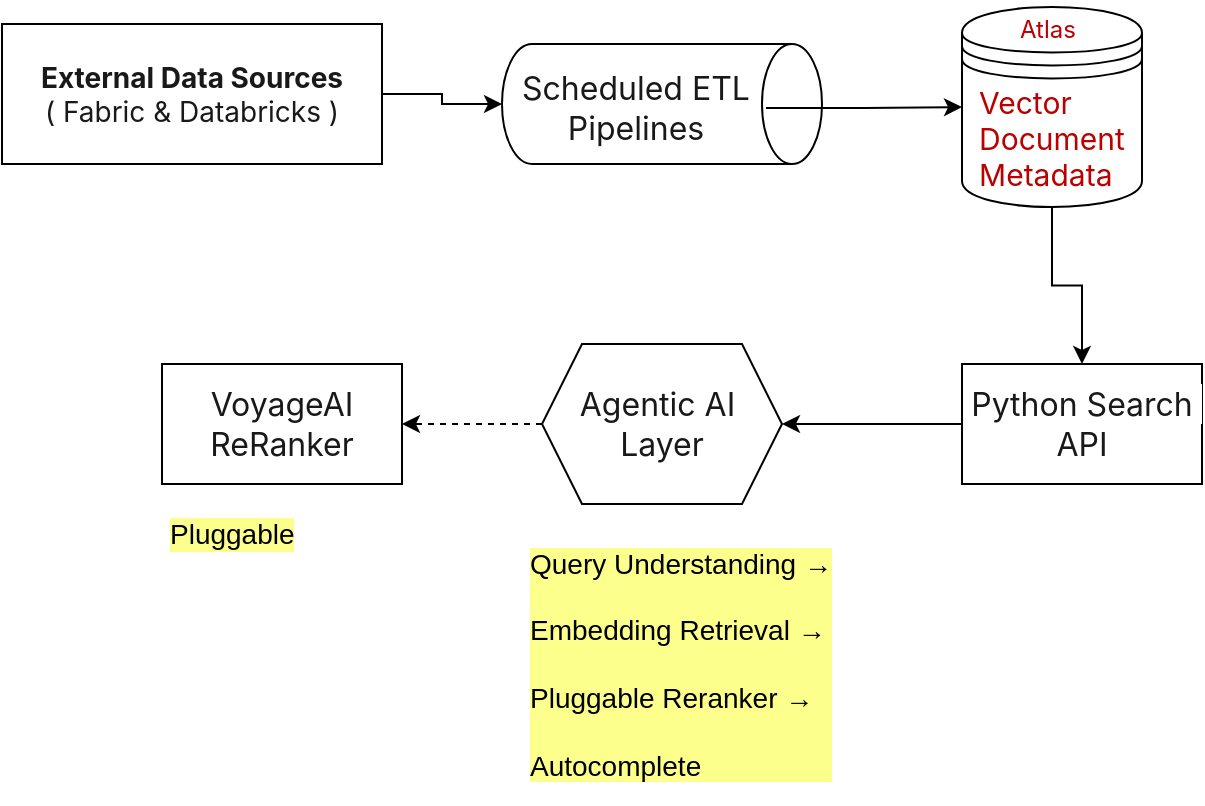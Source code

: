 <mxfile version="28.1.2">
  <diagram name="Page-1" id="TyQ4KNwGMOZTe7oc1Tex">
    <mxGraphModel dx="1663" dy="548" grid="1" gridSize="10" guides="1" tooltips="1" connect="1" arrows="1" fold="1" page="1" pageScale="1" pageWidth="850" pageHeight="1100" math="0" shadow="0">
      <root>
        <mxCell id="0" />
        <mxCell id="1" parent="0" />
        <mxCell id="mYIUt5ODPhMRdfRmPxJW-1" value="&lt;font style=&quot;font-size: 14px;&quot;&gt;&lt;span style=&quot;color: rgba(0, 0, 0, 0.9); font-family: -apple-system, &amp;quot;system-ui&amp;quot;, &amp;quot;Segoe UI&amp;quot;, system-ui, -apple-system, &amp;quot;Segoe UI&amp;quot;, Roboto, Ubuntu, Cantarell, &amp;quot;Noto Sans&amp;quot;, sans-serif, Arial, &amp;quot;PingFang SC&amp;quot;, &amp;quot;Source Han Sans SC&amp;quot;, &amp;quot;Microsoft YaHei UI&amp;quot;, &amp;quot;Microsoft YaHei&amp;quot;, &amp;quot;Noto Sans CJK SC&amp;quot;, sans-serif; text-align: left; white-space-collapse: preserve; background-color: rgb(255, 255, 255);&quot;&gt;&lt;b&gt;External Data Sources&lt;br&gt;&lt;/b&gt;( &lt;/span&gt;&lt;span style=&quot;color: rgba(0, 0, 0, 0.9); font-family: -apple-system, &amp;quot;system-ui&amp;quot;, &amp;quot;Segoe UI&amp;quot;, system-ui, -apple-system, &amp;quot;Segoe UI&amp;quot;, Roboto, Ubuntu, Cantarell, &amp;quot;Noto Sans&amp;quot;, sans-serif, Arial, &amp;quot;PingFang SC&amp;quot;, &amp;quot;Source Han Sans SC&amp;quot;, &amp;quot;Microsoft YaHei UI&amp;quot;, &amp;quot;Microsoft YaHei&amp;quot;, &amp;quot;Noto Sans CJK SC&amp;quot;, sans-serif; text-align: left; white-space-collapse: preserve; background-color: rgb(255, 255, 255);&quot;&gt;Fabric &amp;amp; Databricks )&lt;/span&gt;&lt;/font&gt;" style="rounded=0;whiteSpace=wrap;html=1;" vertex="1" parent="1">
          <mxGeometry x="-30" y="160" width="190" height="70" as="geometry" />
        </mxCell>
        <mxCell id="mYIUt5ODPhMRdfRmPxJW-4" value="" style="group" vertex="1" connectable="0" parent="1">
          <mxGeometry x="220" y="170" width="160" height="60" as="geometry" />
        </mxCell>
        <mxCell id="mYIUt5ODPhMRdfRmPxJW-2" value="" style="shape=cylinder3;whiteSpace=wrap;html=1;boundedLbl=1;backgroundOutline=1;size=15;rotation=90;" vertex="1" parent="mYIUt5ODPhMRdfRmPxJW-4">
          <mxGeometry x="50" y="-50" width="60" height="160" as="geometry" />
        </mxCell>
        <mxCell id="mYIUt5ODPhMRdfRmPxJW-3" value="&lt;span style=&quot;color: rgba(0, 0, 0, 0.9); font-family: -apple-system, &amp;quot;system-ui&amp;quot;, &amp;quot;Segoe UI&amp;quot;, system-ui, -apple-system, &amp;quot;Segoe UI&amp;quot;, Roboto, Ubuntu, Cantarell, &amp;quot;Noto Sans&amp;quot;, sans-serif, Arial, &amp;quot;PingFang SC&amp;quot;, &amp;quot;Source Han Sans SC&amp;quot;, &amp;quot;Microsoft YaHei UI&amp;quot;, &amp;quot;Microsoft YaHei&amp;quot;, &amp;quot;Noto Sans CJK SC&amp;quot;, sans-serif; font-size: 16px; text-align: left; white-space-collapse: preserve; background-color: rgb(255, 255, 255);&quot;&gt;Scheduled ETL Pipelines&lt;/span&gt;" style="text;html=1;align=center;verticalAlign=middle;whiteSpace=wrap;rounded=0;" vertex="1" parent="mYIUt5ODPhMRdfRmPxJW-4">
          <mxGeometry x="2" y="17" width="130" height="30" as="geometry" />
        </mxCell>
        <mxCell id="mYIUt5ODPhMRdfRmPxJW-7" value="" style="group" vertex="1" connectable="0" parent="1">
          <mxGeometry x="450" y="148.5" width="90" height="103" as="geometry" />
        </mxCell>
        <mxCell id="mYIUt5ODPhMRdfRmPxJW-5" value="&lt;div style=&quot;text-align: left;&quot;&gt;&lt;font face=&quot;-apple-system, system-ui, Segoe UI, system-ui, -apple-system, Segoe UI, Roboto, Ubuntu, Cantarell, Noto Sans, sans-serif, Arial, PingFang SC, Source Han Sans SC, Microsoft YaHei UI, Microsoft YaHei, Noto Sans CJK SC, sans-serif&quot; color=&quot;rgba(0, 0, 0, 0.9)&quot;&gt;&lt;span style=&quot;font-size: 15px; white-space-collapse: preserve; background-color: rgb(255, 255, 255);&quot;&gt;Vector&lt;br/&gt;Document&lt;br/&gt;Metadata&lt;/span&gt;&lt;/font&gt;&lt;/div&gt;" style="shape=datastore;whiteSpace=wrap;html=1;" vertex="1" parent="mYIUt5ODPhMRdfRmPxJW-7">
          <mxGeometry y="3" width="90" height="100" as="geometry" />
        </mxCell>
        <mxCell id="mYIUt5ODPhMRdfRmPxJW-6" value="&lt;font face=&quot;-apple-system, system-ui, Segoe UI, system-ui, -apple-system, Segoe UI, Roboto, Ubuntu, Cantarell, Noto Sans, sans-serif, Arial, PingFang SC, Source Han Sans SC, Microsoft YaHei UI, Microsoft YaHei, Noto Sans CJK SC, sans-serif&quot; color=&quot;rgba(0, 0, 0, 0.9)&quot;&gt;&lt;span style=&quot;white-space-collapse: preserve; background-color: rgb(255, 255, 255);&quot;&gt;Atlas&lt;/span&gt;&lt;/font&gt;" style="text;whiteSpace=wrap;html=1;fontSize=12;" vertex="1" parent="mYIUt5ODPhMRdfRmPxJW-7">
          <mxGeometry x="27" width="40" height="20" as="geometry" />
        </mxCell>
        <mxCell id="mYIUt5ODPhMRdfRmPxJW-8" style="edgeStyle=orthogonalEdgeStyle;rounded=0;orthogonalLoop=1;jettySize=auto;html=1;entryX=0.5;entryY=1;entryDx=0;entryDy=0;entryPerimeter=0;" edge="1" parent="1" source="mYIUt5ODPhMRdfRmPxJW-1" target="mYIUt5ODPhMRdfRmPxJW-2">
          <mxGeometry relative="1" as="geometry" />
        </mxCell>
        <mxCell id="mYIUt5ODPhMRdfRmPxJW-9" style="edgeStyle=orthogonalEdgeStyle;rounded=0;orthogonalLoop=1;jettySize=auto;html=1;" edge="1" parent="1" source="mYIUt5ODPhMRdfRmPxJW-3" target="mYIUt5ODPhMRdfRmPxJW-5">
          <mxGeometry relative="1" as="geometry" />
        </mxCell>
        <mxCell id="mYIUt5ODPhMRdfRmPxJW-13" style="edgeStyle=orthogonalEdgeStyle;rounded=0;orthogonalLoop=1;jettySize=auto;html=1;entryX=1;entryY=0.5;entryDx=0;entryDy=0;" edge="1" parent="1" source="mYIUt5ODPhMRdfRmPxJW-10" target="mYIUt5ODPhMRdfRmPxJW-11">
          <mxGeometry relative="1" as="geometry" />
        </mxCell>
        <mxCell id="mYIUt5ODPhMRdfRmPxJW-10" value="&lt;span style=&quot;color: rgba(0, 0, 0, 0.9); font-family: -apple-system, &amp;quot;system-ui&amp;quot;, &amp;quot;Segoe UI&amp;quot;, system-ui, -apple-system, &amp;quot;Segoe UI&amp;quot;, Roboto, Ubuntu, Cantarell, &amp;quot;Noto Sans&amp;quot;, sans-serif, Arial, &amp;quot;PingFang SC&amp;quot;, &amp;quot;Source Han Sans SC&amp;quot;, &amp;quot;Microsoft YaHei UI&amp;quot;, &amp;quot;Microsoft YaHei&amp;quot;, &amp;quot;Noto Sans CJK SC&amp;quot;, sans-serif; font-size: 16px; text-align: left; white-space-collapse: preserve; background-color: rgb(255, 255, 255);&quot;&gt;Python Search API&lt;/span&gt;" style="rounded=0;whiteSpace=wrap;html=1;" vertex="1" parent="1">
          <mxGeometry x="450" y="330" width="120" height="60" as="geometry" />
        </mxCell>
        <mxCell id="mYIUt5ODPhMRdfRmPxJW-17" style="edgeStyle=orthogonalEdgeStyle;rounded=0;orthogonalLoop=1;jettySize=auto;html=1;entryX=1;entryY=0.5;entryDx=0;entryDy=0;dashed=1;" edge="1" parent="1" source="mYIUt5ODPhMRdfRmPxJW-11" target="mYIUt5ODPhMRdfRmPxJW-16">
          <mxGeometry relative="1" as="geometry" />
        </mxCell>
        <mxCell id="mYIUt5ODPhMRdfRmPxJW-11" value="&lt;span style=&quot;color: rgba(0, 0, 0, 0.9); font-family: -apple-system, &amp;quot;system-ui&amp;quot;, &amp;quot;Segoe UI&amp;quot;, system-ui, -apple-system, &amp;quot;Segoe UI&amp;quot;, Roboto, Ubuntu, Cantarell, &amp;quot;Noto Sans&amp;quot;, sans-serif, Arial, &amp;quot;PingFang SC&amp;quot;, &amp;quot;Source Han Sans SC&amp;quot;, &amp;quot;Microsoft YaHei UI&amp;quot;, &amp;quot;Microsoft YaHei&amp;quot;, &amp;quot;Noto Sans CJK SC&amp;quot;, sans-serif; font-size: 16px; text-align: left; white-space-collapse: preserve; background-color: rgb(255, 255, 255);&quot;&gt;Agentic AI &lt;/span&gt;&lt;div&gt;&lt;span style=&quot;color: rgba(0, 0, 0, 0.9); font-family: -apple-system, &amp;quot;system-ui&amp;quot;, &amp;quot;Segoe UI&amp;quot;, system-ui, -apple-system, &amp;quot;Segoe UI&amp;quot;, Roboto, Ubuntu, Cantarell, &amp;quot;Noto Sans&amp;quot;, sans-serif, Arial, &amp;quot;PingFang SC&amp;quot;, &amp;quot;Source Han Sans SC&amp;quot;, &amp;quot;Microsoft YaHei UI&amp;quot;, &amp;quot;Microsoft YaHei&amp;quot;, &amp;quot;Noto Sans CJK SC&amp;quot;, sans-serif; font-size: 16px; text-align: left; white-space-collapse: preserve; background-color: rgb(255, 255, 255);&quot;&gt;Layer&lt;/span&gt;&lt;/div&gt;" style="shape=hexagon;perimeter=hexagonPerimeter2;whiteSpace=wrap;html=1;fixedSize=1;" vertex="1" parent="1">
          <mxGeometry x="240" y="320" width="120" height="80" as="geometry" />
        </mxCell>
        <mxCell id="mYIUt5ODPhMRdfRmPxJW-12" style="edgeStyle=orthogonalEdgeStyle;rounded=0;orthogonalLoop=1;jettySize=auto;html=1;entryX=0.5;entryY=0;entryDx=0;entryDy=0;" edge="1" parent="1" source="mYIUt5ODPhMRdfRmPxJW-5" target="mYIUt5ODPhMRdfRmPxJW-10">
          <mxGeometry relative="1" as="geometry" />
        </mxCell>
        <mxCell id="mYIUt5ODPhMRdfRmPxJW-14" value="&lt;font style=&quot;font-size: 14px;&quot;&gt;Query Understanding →&lt;br&gt;&lt;br&gt;Embedding Retrieval → &lt;br&gt;&lt;br&gt;Pluggable Reranker → &lt;br&gt;&lt;br&gt;Autocomplete&lt;/font&gt;" style="text;align=left;verticalAlign=middle;rounded=0;labelBackgroundColor=#FDFF8C;spacing=4;spacingLeft=0;whiteSpace=wrap;html=1;" vertex="1" parent="1">
          <mxGeometry x="230" y="410" width="170" height="140" as="geometry" />
        </mxCell>
        <mxCell id="mYIUt5ODPhMRdfRmPxJW-16" value="&lt;span style=&quot;color: rgba(0, 0, 0, 0.9); font-family: -apple-system, &amp;quot;system-ui&amp;quot;, &amp;quot;Segoe UI&amp;quot;, system-ui, -apple-system, &amp;quot;Segoe UI&amp;quot;, Roboto, Ubuntu, Cantarell, &amp;quot;Noto Sans&amp;quot;, sans-serif, Arial, &amp;quot;PingFang SC&amp;quot;, &amp;quot;Source Han Sans SC&amp;quot;, &amp;quot;Microsoft YaHei UI&amp;quot;, &amp;quot;Microsoft YaHei&amp;quot;, &amp;quot;Noto Sans CJK SC&amp;quot;, sans-serif; font-size: 16px; text-align: left; white-space-collapse: preserve; background-color: rgb(255, 255, 255);&quot;&gt;VoyageAI ReRanker&lt;/span&gt;" style="rounded=0;whiteSpace=wrap;html=1;" vertex="1" parent="1">
          <mxGeometry x="50" y="330" width="120" height="60" as="geometry" />
        </mxCell>
        <mxCell id="mYIUt5ODPhMRdfRmPxJW-18" value="&lt;span style=&quot;font-size: 14px;&quot;&gt;Pluggable&lt;/span&gt;" style="text;align=left;verticalAlign=middle;rounded=0;labelBackgroundColor=#FDFF8C;spacing=4;spacingLeft=0;whiteSpace=wrap;html=1;" vertex="1" parent="1">
          <mxGeometry x="50" y="400" width="75" height="30" as="geometry" />
        </mxCell>
      </root>
    </mxGraphModel>
  </diagram>
</mxfile>
